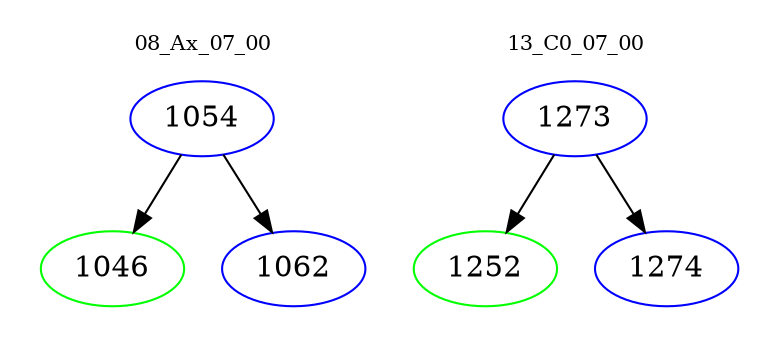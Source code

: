 digraph{
subgraph cluster_0 {
color = white
label = "08_Ax_07_00";
fontsize=10;
T0_1054 [label="1054", color="blue"]
T0_1054 -> T0_1046 [color="black"]
T0_1046 [label="1046", color="green"]
T0_1054 -> T0_1062 [color="black"]
T0_1062 [label="1062", color="blue"]
}
subgraph cluster_1 {
color = white
label = "13_C0_07_00";
fontsize=10;
T1_1273 [label="1273", color="blue"]
T1_1273 -> T1_1252 [color="black"]
T1_1252 [label="1252", color="green"]
T1_1273 -> T1_1274 [color="black"]
T1_1274 [label="1274", color="blue"]
}
}
